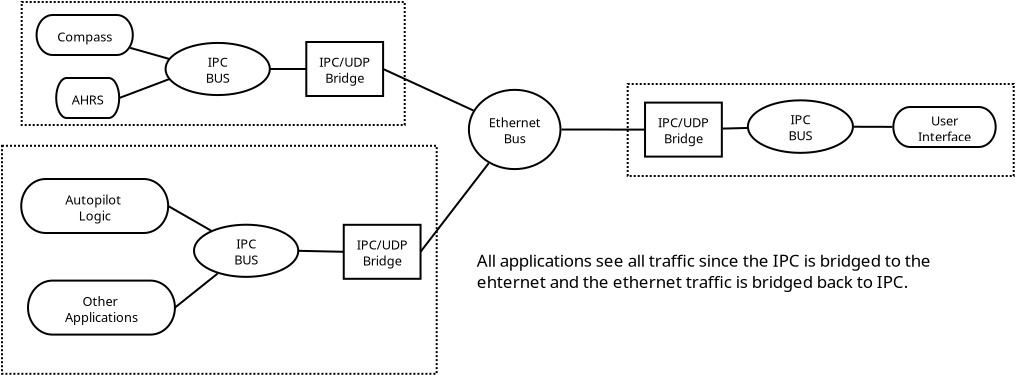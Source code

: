 <?xml version="1.0" encoding="UTF-8"?>
<dia:diagram xmlns:dia="http://www.lysator.liu.se/~alla/dia/">
  <dia:layer name="Background" visible="true" active="true">
    <dia:object type="Network - Bus" version="0" id="O0">
      <dia:attribute name="obj_pos">
        <dia:point val="36.7,13.05"/>
      </dia:attribute>
      <dia:attribute name="obj_bb">
        <dia:rectangle val="36.649,11.879;47.101,14.021"/>
      </dia:attribute>
      <dia:attribute name="conn_endpoints">
        <dia:point val="36.7,13.05"/>
        <dia:point val="47.05,12.85"/>
      </dia:attribute>
      <dia:attribute name="line_color">
        <dia:color val="#000000"/>
      </dia:attribute>
      <dia:attribute name="bus_handles">
        <dia:point val="38.198,14.021"/>
        <dia:point val="39.638,11.993"/>
        <dia:point val="41.155,13.964"/>
        <dia:point val="42.595,11.936"/>
        <dia:point val="44.112,13.907"/>
        <dia:point val="45.552,11.879"/>
      </dia:attribute>
    </dia:object>
    <dia:object type="Standard - Box" version="0" id="O1">
      <dia:attribute name="obj_pos">
        <dia:point val="33.15,10.7"/>
      </dia:attribute>
      <dia:attribute name="obj_bb">
        <dia:rectangle val="33.1,10.65;52.5,15.35"/>
      </dia:attribute>
      <dia:attribute name="elem_corner">
        <dia:point val="33.15,10.7"/>
      </dia:attribute>
      <dia:attribute name="elem_width">
        <dia:real val="19.3"/>
      </dia:attribute>
      <dia:attribute name="elem_height">
        <dia:real val="4.6"/>
      </dia:attribute>
      <dia:attribute name="border_width">
        <dia:real val="0.1"/>
      </dia:attribute>
      <dia:attribute name="show_background">
        <dia:boolean val="true"/>
      </dia:attribute>
      <dia:attribute name="line_style">
        <dia:enum val="4"/>
      </dia:attribute>
    </dia:object>
    <dia:object type="Standard - Box" version="0" id="O2">
      <dia:attribute name="obj_pos">
        <dia:point val="1.865,13.79"/>
      </dia:attribute>
      <dia:attribute name="obj_bb">
        <dia:rectangle val="1.815,13.74;23.65,25.24"/>
      </dia:attribute>
      <dia:attribute name="elem_corner">
        <dia:point val="1.865,13.79"/>
      </dia:attribute>
      <dia:attribute name="elem_width">
        <dia:real val="21.735"/>
      </dia:attribute>
      <dia:attribute name="elem_height">
        <dia:real val="11.4"/>
      </dia:attribute>
      <dia:attribute name="border_width">
        <dia:real val="0.1"/>
      </dia:attribute>
      <dia:attribute name="show_background">
        <dia:boolean val="true"/>
      </dia:attribute>
      <dia:attribute name="line_style">
        <dia:enum val="4"/>
      </dia:attribute>
    </dia:object>
    <dia:object type="Standard - Box" version="0" id="O3">
      <dia:attribute name="obj_pos">
        <dia:point val="2.85,6.6"/>
      </dia:attribute>
      <dia:attribute name="obj_bb">
        <dia:rectangle val="2.8,6.55;22.05,12.8"/>
      </dia:attribute>
      <dia:attribute name="elem_corner">
        <dia:point val="2.85,6.6"/>
      </dia:attribute>
      <dia:attribute name="elem_width">
        <dia:real val="19.15"/>
      </dia:attribute>
      <dia:attribute name="elem_height">
        <dia:real val="6.15"/>
      </dia:attribute>
      <dia:attribute name="border_width">
        <dia:real val="0.1"/>
      </dia:attribute>
      <dia:attribute name="show_background">
        <dia:boolean val="true"/>
      </dia:attribute>
      <dia:attribute name="line_style">
        <dia:enum val="4"/>
      </dia:attribute>
    </dia:object>
    <dia:object type="Flowchart - Terminal" version="1" id="O4">
      <dia:attribute name="obj_pos">
        <dia:point val="3.594,7.25"/>
      </dia:attribute>
      <dia:attribute name="obj_bb">
        <dia:rectangle val="3.544,7.2;8.456,9.3"/>
      </dia:attribute>
      <dia:attribute name="meta">
        <dia:composite type="dict"/>
      </dia:attribute>
      <dia:attribute name="elem_corner">
        <dia:point val="3.594,7.25"/>
      </dia:attribute>
      <dia:attribute name="elem_width">
        <dia:real val="4.811"/>
      </dia:attribute>
      <dia:attribute name="elem_height">
        <dia:real val="2"/>
      </dia:attribute>
      <dia:attribute name="line_width">
        <dia:real val="0.1"/>
      </dia:attribute>
      <dia:attribute name="line_colour">
        <dia:color val="#000000"/>
      </dia:attribute>
      <dia:attribute name="fill_colour">
        <dia:color val="#ffffff"/>
      </dia:attribute>
      <dia:attribute name="show_background">
        <dia:boolean val="true"/>
      </dia:attribute>
      <dia:attribute name="line_style">
        <dia:enum val="0"/>
        <dia:real val="1"/>
      </dia:attribute>
      <dia:attribute name="padding">
        <dia:real val="0.1"/>
      </dia:attribute>
      <dia:attribute name="text">
        <dia:composite type="text">
          <dia:attribute name="string">
            <dia:string>#Compass#</dia:string>
          </dia:attribute>
          <dia:attribute name="font">
            <dia:font family="sans" style="0" name="Helvetica"/>
          </dia:attribute>
          <dia:attribute name="height">
            <dia:real val="0.8"/>
          </dia:attribute>
          <dia:attribute name="pos">
            <dia:point val="6,8.5"/>
          </dia:attribute>
          <dia:attribute name="color">
            <dia:color val="#000000"/>
          </dia:attribute>
          <dia:attribute name="alignment">
            <dia:enum val="1"/>
          </dia:attribute>
        </dia:composite>
      </dia:attribute>
      <dia:attribute name="flip_horizontal">
        <dia:boolean val="false"/>
      </dia:attribute>
      <dia:attribute name="flip_vertical">
        <dia:boolean val="false"/>
      </dia:attribute>
      <dia:attribute name="subscale">
        <dia:real val="1"/>
      </dia:attribute>
    </dia:object>
    <dia:object type="Flowchart - Terminal" version="1" id="O5">
      <dia:attribute name="obj_pos">
        <dia:point val="4.575,10.4"/>
      </dia:attribute>
      <dia:attribute name="obj_bb">
        <dia:rectangle val="4.525,10.35;7.775,12.45"/>
      </dia:attribute>
      <dia:attribute name="meta">
        <dia:composite type="dict"/>
      </dia:attribute>
      <dia:attribute name="elem_corner">
        <dia:point val="4.575,10.4"/>
      </dia:attribute>
      <dia:attribute name="elem_width">
        <dia:real val="3.15"/>
      </dia:attribute>
      <dia:attribute name="elem_height">
        <dia:real val="2"/>
      </dia:attribute>
      <dia:attribute name="line_width">
        <dia:real val="0.1"/>
      </dia:attribute>
      <dia:attribute name="line_colour">
        <dia:color val="#000000"/>
      </dia:attribute>
      <dia:attribute name="fill_colour">
        <dia:color val="#ffffff"/>
      </dia:attribute>
      <dia:attribute name="show_background">
        <dia:boolean val="true"/>
      </dia:attribute>
      <dia:attribute name="line_style">
        <dia:enum val="0"/>
        <dia:real val="1"/>
      </dia:attribute>
      <dia:attribute name="padding">
        <dia:real val="0.1"/>
      </dia:attribute>
      <dia:attribute name="text">
        <dia:composite type="text">
          <dia:attribute name="string">
            <dia:string>#AHRS#</dia:string>
          </dia:attribute>
          <dia:attribute name="font">
            <dia:font family="sans" style="0" name="Helvetica"/>
          </dia:attribute>
          <dia:attribute name="height">
            <dia:real val="0.8"/>
          </dia:attribute>
          <dia:attribute name="pos">
            <dia:point val="6.15,11.65"/>
          </dia:attribute>
          <dia:attribute name="color">
            <dia:color val="#000000"/>
          </dia:attribute>
          <dia:attribute name="alignment">
            <dia:enum val="1"/>
          </dia:attribute>
        </dia:composite>
      </dia:attribute>
      <dia:attribute name="flip_horizontal">
        <dia:boolean val="false"/>
      </dia:attribute>
      <dia:attribute name="flip_vertical">
        <dia:boolean val="false"/>
      </dia:attribute>
      <dia:attribute name="subscale">
        <dia:real val="1"/>
      </dia:attribute>
    </dia:object>
    <dia:object type="Flowchart - Ellipse" version="0" id="O6">
      <dia:attribute name="obj_pos">
        <dia:point val="10.043,8.646"/>
      </dia:attribute>
      <dia:attribute name="obj_bb">
        <dia:rectangle val="9.993,8.596;15.307,11.303"/>
      </dia:attribute>
      <dia:attribute name="elem_corner">
        <dia:point val="10.043,8.646"/>
      </dia:attribute>
      <dia:attribute name="elem_width">
        <dia:real val="5.214"/>
      </dia:attribute>
      <dia:attribute name="elem_height">
        <dia:real val="2.607"/>
      </dia:attribute>
      <dia:attribute name="show_background">
        <dia:boolean val="true"/>
      </dia:attribute>
      <dia:attribute name="padding">
        <dia:real val="0.354"/>
      </dia:attribute>
      <dia:attribute name="text">
        <dia:composite type="text">
          <dia:attribute name="string">
            <dia:string>#IPC
BUS#</dia:string>
          </dia:attribute>
          <dia:attribute name="font">
            <dia:font family="sans" style="0" name="Helvetica"/>
          </dia:attribute>
          <dia:attribute name="height">
            <dia:real val="0.8"/>
          </dia:attribute>
          <dia:attribute name="pos">
            <dia:point val="12.65,9.793"/>
          </dia:attribute>
          <dia:attribute name="color">
            <dia:color val="#000000"/>
          </dia:attribute>
          <dia:attribute name="alignment">
            <dia:enum val="1"/>
          </dia:attribute>
        </dia:composite>
      </dia:attribute>
    </dia:object>
    <dia:object type="Standard - Line" version="0" id="O7">
      <dia:attribute name="obj_pos">
        <dia:point val="8.274,8.894"/>
      </dia:attribute>
      <dia:attribute name="obj_bb">
        <dia:rectangle val="8.213,8.832;10.303,9.513"/>
      </dia:attribute>
      <dia:attribute name="conn_endpoints">
        <dia:point val="8.274,8.894"/>
        <dia:point val="10.241,9.451"/>
      </dia:attribute>
      <dia:attribute name="numcp">
        <dia:int val="1"/>
      </dia:attribute>
      <dia:connections>
        <dia:connection handle="0" to="O4" connection="16"/>
        <dia:connection handle="1" to="O6" connection="7"/>
      </dia:connections>
    </dia:object>
    <dia:object type="Standard - Line" version="0" id="O8">
      <dia:attribute name="obj_pos">
        <dia:point val="7.725,11.4"/>
      </dia:attribute>
      <dia:attribute name="obj_bb">
        <dia:rectangle val="7.661,10.384;10.306,11.464"/>
      </dia:attribute>
      <dia:attribute name="conn_endpoints">
        <dia:point val="7.725,11.4"/>
        <dia:point val="10.241,10.449"/>
      </dia:attribute>
      <dia:attribute name="numcp">
        <dia:int val="1"/>
      </dia:attribute>
      <dia:connections>
        <dia:connection handle="0" to="O5" connection="10"/>
        <dia:connection handle="1" to="O6" connection="9"/>
      </dia:connections>
    </dia:object>
    <dia:object type="Flowchart - Box" version="0" id="O9">
      <dia:attribute name="obj_pos">
        <dia:point val="17.08,8.6"/>
      </dia:attribute>
      <dia:attribute name="obj_bb">
        <dia:rectangle val="17.03,8.55;20.97,11.35"/>
      </dia:attribute>
      <dia:attribute name="elem_corner">
        <dia:point val="17.08,8.6"/>
      </dia:attribute>
      <dia:attribute name="elem_width">
        <dia:real val="3.84"/>
      </dia:attribute>
      <dia:attribute name="elem_height">
        <dia:real val="2.7"/>
      </dia:attribute>
      <dia:attribute name="show_background">
        <dia:boolean val="true"/>
      </dia:attribute>
      <dia:attribute name="padding">
        <dia:real val="0.5"/>
      </dia:attribute>
      <dia:attribute name="text">
        <dia:composite type="text">
          <dia:attribute name="string">
            <dia:string>#IPC/UDP
Bridge#</dia:string>
          </dia:attribute>
          <dia:attribute name="font">
            <dia:font family="sans" style="0" name="Helvetica"/>
          </dia:attribute>
          <dia:attribute name="height">
            <dia:real val="0.8"/>
          </dia:attribute>
          <dia:attribute name="pos">
            <dia:point val="19,9.793"/>
          </dia:attribute>
          <dia:attribute name="color">
            <dia:color val="#000000"/>
          </dia:attribute>
          <dia:attribute name="alignment">
            <dia:enum val="1"/>
          </dia:attribute>
        </dia:composite>
      </dia:attribute>
    </dia:object>
    <dia:object type="Standard - Text" version="1" id="O10">
      <dia:attribute name="obj_pos">
        <dia:point val="12.65,9.95"/>
      </dia:attribute>
      <dia:attribute name="obj_bb">
        <dia:rectangle val="12.65,9.307;12.65,10.085"/>
      </dia:attribute>
      <dia:attribute name="text">
        <dia:composite type="text">
          <dia:attribute name="string">
            <dia:string>##</dia:string>
          </dia:attribute>
          <dia:attribute name="font">
            <dia:font family="sans" style="0" name="Helvetica"/>
          </dia:attribute>
          <dia:attribute name="height">
            <dia:real val="0.8"/>
          </dia:attribute>
          <dia:attribute name="pos">
            <dia:point val="12.65,9.95"/>
          </dia:attribute>
          <dia:attribute name="color">
            <dia:color val="#000000"/>
          </dia:attribute>
          <dia:attribute name="alignment">
            <dia:enum val="0"/>
          </dia:attribute>
        </dia:composite>
      </dia:attribute>
      <dia:attribute name="valign">
        <dia:enum val="3"/>
      </dia:attribute>
      <dia:connections>
        <dia:connection handle="0" to="O6" connection="16"/>
      </dia:connections>
    </dia:object>
    <dia:object type="Standard - Line" version="0" id="O11">
      <dia:attribute name="obj_pos">
        <dia:point val="15.257,9.95"/>
      </dia:attribute>
      <dia:attribute name="obj_bb">
        <dia:rectangle val="15.207,9.9;17.13,10"/>
      </dia:attribute>
      <dia:attribute name="conn_endpoints">
        <dia:point val="15.257,9.95"/>
        <dia:point val="17.08,9.95"/>
      </dia:attribute>
      <dia:attribute name="numcp">
        <dia:int val="1"/>
      </dia:attribute>
      <dia:connections>
        <dia:connection handle="0" to="O6" connection="0"/>
        <dia:connection handle="1" to="O9" connection="7"/>
      </dia:connections>
    </dia:object>
    <dia:object type="Flowchart - Terminal" version="1" id="O12">
      <dia:attribute name="obj_pos">
        <dia:point val="2.827,15.45"/>
      </dia:attribute>
      <dia:attribute name="obj_bb">
        <dia:rectangle val="2.777,15.4;10.223,18.2"/>
      </dia:attribute>
      <dia:attribute name="meta">
        <dia:composite type="dict"/>
      </dia:attribute>
      <dia:attribute name="elem_corner">
        <dia:point val="2.827,15.45"/>
      </dia:attribute>
      <dia:attribute name="elem_width">
        <dia:real val="7.346"/>
      </dia:attribute>
      <dia:attribute name="elem_height">
        <dia:real val="2.7"/>
      </dia:attribute>
      <dia:attribute name="line_width">
        <dia:real val="0.1"/>
      </dia:attribute>
      <dia:attribute name="line_colour">
        <dia:color val="#000000"/>
      </dia:attribute>
      <dia:attribute name="fill_colour">
        <dia:color val="#ffffff"/>
      </dia:attribute>
      <dia:attribute name="show_background">
        <dia:boolean val="true"/>
      </dia:attribute>
      <dia:attribute name="line_style">
        <dia:enum val="0"/>
        <dia:real val="1"/>
      </dia:attribute>
      <dia:attribute name="padding">
        <dia:real val="0.1"/>
      </dia:attribute>
      <dia:attribute name="text">
        <dia:composite type="text">
          <dia:attribute name="string">
            <dia:string>#Autopilot 
Logic#</dia:string>
          </dia:attribute>
          <dia:attribute name="font">
            <dia:font family="sans" style="0" name="Helvetica"/>
          </dia:attribute>
          <dia:attribute name="height">
            <dia:real val="0.8"/>
          </dia:attribute>
          <dia:attribute name="pos">
            <dia:point val="6.5,16.65"/>
          </dia:attribute>
          <dia:attribute name="color">
            <dia:color val="#000000"/>
          </dia:attribute>
          <dia:attribute name="alignment">
            <dia:enum val="1"/>
          </dia:attribute>
        </dia:composite>
      </dia:attribute>
      <dia:attribute name="flip_horizontal">
        <dia:boolean val="false"/>
      </dia:attribute>
      <dia:attribute name="flip_vertical">
        <dia:boolean val="false"/>
      </dia:attribute>
      <dia:attribute name="subscale">
        <dia:real val="1"/>
      </dia:attribute>
    </dia:object>
    <dia:object type="Flowchart - Ellipse" version="0" id="O13">
      <dia:attribute name="obj_pos">
        <dia:point val="11.465,17.736"/>
      </dia:attribute>
      <dia:attribute name="obj_bb">
        <dia:rectangle val="11.415,17.686;16.729,20.393"/>
      </dia:attribute>
      <dia:attribute name="elem_corner">
        <dia:point val="11.465,17.736"/>
      </dia:attribute>
      <dia:attribute name="elem_width">
        <dia:real val="5.214"/>
      </dia:attribute>
      <dia:attribute name="elem_height">
        <dia:real val="2.607"/>
      </dia:attribute>
      <dia:attribute name="show_background">
        <dia:boolean val="true"/>
      </dia:attribute>
      <dia:attribute name="padding">
        <dia:real val="0.354"/>
      </dia:attribute>
      <dia:attribute name="text">
        <dia:composite type="text">
          <dia:attribute name="string">
            <dia:string>#IPC
BUS#</dia:string>
          </dia:attribute>
          <dia:attribute name="font">
            <dia:font family="sans" style="0" name="Helvetica"/>
          </dia:attribute>
          <dia:attribute name="height">
            <dia:real val="0.8"/>
          </dia:attribute>
          <dia:attribute name="pos">
            <dia:point val="14.072,18.883"/>
          </dia:attribute>
          <dia:attribute name="color">
            <dia:color val="#000000"/>
          </dia:attribute>
          <dia:attribute name="alignment">
            <dia:enum val="1"/>
          </dia:attribute>
        </dia:composite>
      </dia:attribute>
    </dia:object>
    <dia:object type="Flowchart - Box" version="0" id="O14">
      <dia:attribute name="obj_pos">
        <dia:point val="18.952,17.74"/>
      </dia:attribute>
      <dia:attribute name="obj_bb">
        <dia:rectangle val="18.902,17.69;22.842,20.49"/>
      </dia:attribute>
      <dia:attribute name="elem_corner">
        <dia:point val="18.952,17.74"/>
      </dia:attribute>
      <dia:attribute name="elem_width">
        <dia:real val="3.84"/>
      </dia:attribute>
      <dia:attribute name="elem_height">
        <dia:real val="2.7"/>
      </dia:attribute>
      <dia:attribute name="show_background">
        <dia:boolean val="true"/>
      </dia:attribute>
      <dia:attribute name="padding">
        <dia:real val="0.5"/>
      </dia:attribute>
      <dia:attribute name="text">
        <dia:composite type="text">
          <dia:attribute name="string">
            <dia:string>#IPC/UDP
Bridge#</dia:string>
          </dia:attribute>
          <dia:attribute name="font">
            <dia:font family="sans" style="0" name="Helvetica"/>
          </dia:attribute>
          <dia:attribute name="height">
            <dia:real val="0.8"/>
          </dia:attribute>
          <dia:attribute name="pos">
            <dia:point val="20.872,18.933"/>
          </dia:attribute>
          <dia:attribute name="color">
            <dia:color val="#000000"/>
          </dia:attribute>
          <dia:attribute name="alignment">
            <dia:enum val="1"/>
          </dia:attribute>
        </dia:composite>
      </dia:attribute>
    </dia:object>
    <dia:object type="Standard - Text" version="1" id="O15">
      <dia:attribute name="obj_pos">
        <dia:point val="14.072,19.04"/>
      </dia:attribute>
      <dia:attribute name="obj_bb">
        <dia:rectangle val="14.072,18.398;14.072,19.175"/>
      </dia:attribute>
      <dia:attribute name="text">
        <dia:composite type="text">
          <dia:attribute name="string">
            <dia:string>##</dia:string>
          </dia:attribute>
          <dia:attribute name="font">
            <dia:font family="sans" style="0" name="Helvetica"/>
          </dia:attribute>
          <dia:attribute name="height">
            <dia:real val="0.8"/>
          </dia:attribute>
          <dia:attribute name="pos">
            <dia:point val="14.072,19.04"/>
          </dia:attribute>
          <dia:attribute name="color">
            <dia:color val="#000000"/>
          </dia:attribute>
          <dia:attribute name="alignment">
            <dia:enum val="0"/>
          </dia:attribute>
        </dia:composite>
      </dia:attribute>
      <dia:attribute name="valign">
        <dia:enum val="3"/>
      </dia:attribute>
      <dia:connections>
        <dia:connection handle="0" to="O13" connection="16"/>
      </dia:connections>
    </dia:object>
    <dia:object type="Standard - Line" version="0" id="O16">
      <dia:attribute name="obj_pos">
        <dia:point val="16.679,19.04"/>
      </dia:attribute>
      <dia:attribute name="obj_bb">
        <dia:rectangle val="16.628,18.989;19.003,19.141"/>
      </dia:attribute>
      <dia:attribute name="conn_endpoints">
        <dia:point val="16.679,19.04"/>
        <dia:point val="18.952,19.09"/>
      </dia:attribute>
      <dia:attribute name="numcp">
        <dia:int val="1"/>
      </dia:attribute>
      <dia:connections>
        <dia:connection handle="0" to="O13" connection="0"/>
        <dia:connection handle="1" to="O14" connection="7"/>
      </dia:connections>
    </dia:object>
    <dia:object type="Flowchart - Ellipse" version="0" id="O17">
      <dia:attribute name="obj_pos">
        <dia:point val="39.16,11.517"/>
      </dia:attribute>
      <dia:attribute name="obj_bb">
        <dia:rectangle val="39.111,11.467;44.464,14.193"/>
      </dia:attribute>
      <dia:attribute name="elem_corner">
        <dia:point val="39.16,11.517"/>
      </dia:attribute>
      <dia:attribute name="elem_width">
        <dia:real val="5.253"/>
      </dia:attribute>
      <dia:attribute name="elem_height">
        <dia:real val="2.626"/>
      </dia:attribute>
      <dia:attribute name="show_background">
        <dia:boolean val="true"/>
      </dia:attribute>
      <dia:attribute name="padding">
        <dia:real val="0.354"/>
      </dia:attribute>
      <dia:attribute name="text">
        <dia:composite type="text">
          <dia:attribute name="string">
            <dia:string>#IPC
BUS#</dia:string>
          </dia:attribute>
          <dia:attribute name="font">
            <dia:font family="sans" style="0" name="Helvetica"/>
          </dia:attribute>
          <dia:attribute name="height">
            <dia:real val="0.8"/>
          </dia:attribute>
          <dia:attribute name="pos">
            <dia:point val="41.787,12.672"/>
          </dia:attribute>
          <dia:attribute name="color">
            <dia:color val="#000000"/>
          </dia:attribute>
          <dia:attribute name="alignment">
            <dia:enum val="1"/>
          </dia:attribute>
        </dia:composite>
      </dia:attribute>
    </dia:object>
    <dia:object type="Flowchart - Box" version="0" id="O18">
      <dia:attribute name="obj_pos">
        <dia:point val="34.017,11.63"/>
      </dia:attribute>
      <dia:attribute name="obj_bb">
        <dia:rectangle val="33.967,11.58;37.907,14.38"/>
      </dia:attribute>
      <dia:attribute name="elem_corner">
        <dia:point val="34.017,11.63"/>
      </dia:attribute>
      <dia:attribute name="elem_width">
        <dia:real val="3.84"/>
      </dia:attribute>
      <dia:attribute name="elem_height">
        <dia:real val="2.7"/>
      </dia:attribute>
      <dia:attribute name="show_background">
        <dia:boolean val="true"/>
      </dia:attribute>
      <dia:attribute name="padding">
        <dia:real val="0.5"/>
      </dia:attribute>
      <dia:attribute name="text">
        <dia:composite type="text">
          <dia:attribute name="string">
            <dia:string>#IPC/UDP
Bridge#</dia:string>
          </dia:attribute>
          <dia:attribute name="font">
            <dia:font family="sans" style="0" name="Helvetica"/>
          </dia:attribute>
          <dia:attribute name="height">
            <dia:real val="0.8"/>
          </dia:attribute>
          <dia:attribute name="pos">
            <dia:point val="35.937,12.822"/>
          </dia:attribute>
          <dia:attribute name="color">
            <dia:color val="#000000"/>
          </dia:attribute>
          <dia:attribute name="alignment">
            <dia:enum val="1"/>
          </dia:attribute>
        </dia:composite>
      </dia:attribute>
    </dia:object>
    <dia:object type="Standard - Text" version="1" id="O19">
      <dia:attribute name="obj_pos">
        <dia:point val="41.787,12.83"/>
      </dia:attribute>
      <dia:attribute name="obj_bb">
        <dia:rectangle val="41.787,12.188;41.787,12.965"/>
      </dia:attribute>
      <dia:attribute name="text">
        <dia:composite type="text">
          <dia:attribute name="string">
            <dia:string>##</dia:string>
          </dia:attribute>
          <dia:attribute name="font">
            <dia:font family="sans" style="0" name="Helvetica"/>
          </dia:attribute>
          <dia:attribute name="height">
            <dia:real val="0.8"/>
          </dia:attribute>
          <dia:attribute name="pos">
            <dia:point val="41.787,12.83"/>
          </dia:attribute>
          <dia:attribute name="color">
            <dia:color val="#000000"/>
          </dia:attribute>
          <dia:attribute name="alignment">
            <dia:enum val="0"/>
          </dia:attribute>
        </dia:composite>
      </dia:attribute>
      <dia:attribute name="valign">
        <dia:enum val="3"/>
      </dia:attribute>
      <dia:connections>
        <dia:connection handle="0" to="O17" connection="16"/>
      </dia:connections>
    </dia:object>
    <dia:object type="Standard - Line" version="0" id="O20">
      <dia:attribute name="obj_pos">
        <dia:point val="39.125,12.898"/>
      </dia:attribute>
      <dia:attribute name="obj_bb">
        <dia:rectangle val="37.854,12.847;39.176,12.981"/>
      </dia:attribute>
      <dia:attribute name="conn_endpoints">
        <dia:point val="39.125,12.898"/>
        <dia:point val="37.905,12.93"/>
      </dia:attribute>
      <dia:attribute name="numcp">
        <dia:int val="1"/>
      </dia:attribute>
      <dia:connections>
        <dia:connection handle="0" to="O17" connection="16"/>
        <dia:connection handle="1" to="O18" connection="16"/>
      </dia:connections>
    </dia:object>
    <dia:object type="Standard - Line" version="0" id="O21">
      <dia:attribute name="obj_pos">
        <dia:point val="10.173,16.8"/>
      </dia:attribute>
      <dia:attribute name="obj_bb">
        <dia:rectangle val="10.105,16.732;12.387,18.101"/>
      </dia:attribute>
      <dia:attribute name="conn_endpoints">
        <dia:point val="10.173,16.8"/>
        <dia:point val="12.319,18.033"/>
      </dia:attribute>
      <dia:attribute name="numcp">
        <dia:int val="1"/>
      </dia:attribute>
      <dia:connections>
        <dia:connection handle="0" to="O12" connection="10"/>
        <dia:connection handle="1" to="O13" connection="16"/>
      </dia:connections>
    </dia:object>
    <dia:object type="Flowchart - Terminal" version="1" id="O22">
      <dia:attribute name="obj_pos">
        <dia:point val="46.432,11.85"/>
      </dia:attribute>
      <dia:attribute name="obj_bb">
        <dia:rectangle val="46.383,11.8;51.6,13.9"/>
      </dia:attribute>
      <dia:attribute name="meta">
        <dia:composite type="dict"/>
      </dia:attribute>
      <dia:attribute name="elem_corner">
        <dia:point val="46.432,11.85"/>
      </dia:attribute>
      <dia:attribute name="elem_width">
        <dia:real val="5.117"/>
      </dia:attribute>
      <dia:attribute name="elem_height">
        <dia:real val="2"/>
      </dia:attribute>
      <dia:attribute name="line_width">
        <dia:real val="0.1"/>
      </dia:attribute>
      <dia:attribute name="line_colour">
        <dia:color val="#000000"/>
      </dia:attribute>
      <dia:attribute name="fill_colour">
        <dia:color val="#ffffff"/>
      </dia:attribute>
      <dia:attribute name="show_background">
        <dia:boolean val="true"/>
      </dia:attribute>
      <dia:attribute name="line_style">
        <dia:enum val="0"/>
        <dia:real val="1"/>
      </dia:attribute>
      <dia:attribute name="padding">
        <dia:real val="0.1"/>
      </dia:attribute>
      <dia:attribute name="text">
        <dia:composite type="text">
          <dia:attribute name="string">
            <dia:string>#User
Interface#</dia:string>
          </dia:attribute>
          <dia:attribute name="font">
            <dia:font family="sans" style="0" name="Helvetica"/>
          </dia:attribute>
          <dia:attribute name="height">
            <dia:real val="0.8"/>
          </dia:attribute>
          <dia:attribute name="pos">
            <dia:point val="48.991,12.7"/>
          </dia:attribute>
          <dia:attribute name="color">
            <dia:color val="#000000"/>
          </dia:attribute>
          <dia:attribute name="alignment">
            <dia:enum val="1"/>
          </dia:attribute>
        </dia:composite>
      </dia:attribute>
      <dia:attribute name="flip_horizontal">
        <dia:boolean val="false"/>
      </dia:attribute>
      <dia:attribute name="flip_vertical">
        <dia:boolean val="false"/>
      </dia:attribute>
      <dia:attribute name="subscale">
        <dia:real val="1"/>
      </dia:attribute>
    </dia:object>
    <dia:object type="Standard - Line" version="0" id="O23">
      <dia:attribute name="obj_pos">
        <dia:point val="44.462,12.837"/>
      </dia:attribute>
      <dia:attribute name="obj_bb">
        <dia:rectangle val="44.412,12.787;46.433,12.893"/>
      </dia:attribute>
      <dia:attribute name="conn_endpoints">
        <dia:point val="44.462,12.837"/>
        <dia:point val="46.382,12.843"/>
      </dia:attribute>
      <dia:attribute name="numcp">
        <dia:int val="1"/>
      </dia:attribute>
      <dia:connections>
        <dia:connection handle="0" to="O17" connection="16"/>
        <dia:connection handle="1" to="O22" connection="16"/>
      </dia:connections>
    </dia:object>
    <dia:object type="Flowchart - Ellipse" version="0" id="O24">
      <dia:attribute name="obj_pos">
        <dia:point val="25.209,10.992"/>
      </dia:attribute>
      <dia:attribute name="obj_bb">
        <dia:rectangle val="25.16,10.942;29.84,15.005"/>
      </dia:attribute>
      <dia:attribute name="elem_corner">
        <dia:point val="25.209,10.992"/>
      </dia:attribute>
      <dia:attribute name="elem_width">
        <dia:real val="4.581"/>
      </dia:attribute>
      <dia:attribute name="elem_height">
        <dia:real val="3.963"/>
      </dia:attribute>
      <dia:attribute name="show_background">
        <dia:boolean val="true"/>
      </dia:attribute>
      <dia:attribute name="padding">
        <dia:real val="0.354"/>
      </dia:attribute>
      <dia:attribute name="text">
        <dia:composite type="text">
          <dia:attribute name="string">
            <dia:string>#Ethernet
Bus#</dia:string>
          </dia:attribute>
          <dia:attribute name="font">
            <dia:font family="sans" style="0" name="Helvetica"/>
          </dia:attribute>
          <dia:attribute name="height">
            <dia:real val="0.8"/>
          </dia:attribute>
          <dia:attribute name="pos">
            <dia:point val="27.5,12.816"/>
          </dia:attribute>
          <dia:attribute name="color">
            <dia:color val="#000000"/>
          </dia:attribute>
          <dia:attribute name="alignment">
            <dia:enum val="1"/>
          </dia:attribute>
        </dia:composite>
      </dia:attribute>
    </dia:object>
    <dia:object type="Standard - Text" version="1" id="O25">
      <dia:attribute name="obj_pos">
        <dia:point val="27.5,12.973"/>
      </dia:attribute>
      <dia:attribute name="obj_bb">
        <dia:rectangle val="27.5,12.331;27.5,13.108"/>
      </dia:attribute>
      <dia:attribute name="text">
        <dia:composite type="text">
          <dia:attribute name="string">
            <dia:string>##</dia:string>
          </dia:attribute>
          <dia:attribute name="font">
            <dia:font family="sans" style="0" name="Helvetica"/>
          </dia:attribute>
          <dia:attribute name="height">
            <dia:real val="0.8"/>
          </dia:attribute>
          <dia:attribute name="pos">
            <dia:point val="27.5,12.973"/>
          </dia:attribute>
          <dia:attribute name="color">
            <dia:color val="#000000"/>
          </dia:attribute>
          <dia:attribute name="alignment">
            <dia:enum val="0"/>
          </dia:attribute>
        </dia:composite>
      </dia:attribute>
      <dia:attribute name="valign">
        <dia:enum val="3"/>
      </dia:attribute>
      <dia:connections>
        <dia:connection handle="0" to="O24" connection="16"/>
      </dia:connections>
    </dia:object>
    <dia:object type="Standard - Line" version="0" id="O26">
      <dia:attribute name="obj_pos">
        <dia:point val="20.92,9.95"/>
      </dia:attribute>
      <dia:attribute name="obj_bb">
        <dia:rectangle val="20.854,9.884;25.504,12.092"/>
      </dia:attribute>
      <dia:attribute name="conn_endpoints">
        <dia:point val="20.92,9.95"/>
        <dia:point val="25.437,12.026"/>
      </dia:attribute>
      <dia:attribute name="numcp">
        <dia:int val="1"/>
      </dia:attribute>
      <dia:connections>
        <dia:connection handle="0" to="O9" connection="8"/>
        <dia:connection handle="1" to="O24" connection="16"/>
      </dia:connections>
    </dia:object>
    <dia:object type="Standard - Line" version="0" id="O27">
      <dia:attribute name="obj_pos">
        <dia:point val="22.792,19.09"/>
      </dia:attribute>
      <dia:attribute name="obj_bb">
        <dia:rectangle val="22.722,14.592;26.27,19.16"/>
      </dia:attribute>
      <dia:attribute name="conn_endpoints">
        <dia:point val="22.792,19.09"/>
        <dia:point val="26.2,14.663"/>
      </dia:attribute>
      <dia:attribute name="numcp">
        <dia:int val="1"/>
      </dia:attribute>
      <dia:connections>
        <dia:connection handle="0" to="O14" connection="8"/>
        <dia:connection handle="1" to="O24" connection="16"/>
      </dia:connections>
    </dia:object>
    <dia:object type="Standard - Line" version="0" id="O28">
      <dia:attribute name="obj_pos">
        <dia:point val="34.017,12.98"/>
      </dia:attribute>
      <dia:attribute name="obj_bb">
        <dia:rectangle val="29.79,12.926;34.067,13.03"/>
      </dia:attribute>
      <dia:attribute name="conn_endpoints">
        <dia:point val="34.017,12.98"/>
        <dia:point val="29.84,12.976"/>
      </dia:attribute>
      <dia:attribute name="numcp">
        <dia:int val="1"/>
      </dia:attribute>
      <dia:connections>
        <dia:connection handle="0" to="O18" connection="7"/>
        <dia:connection handle="1" to="O24" connection="16"/>
      </dia:connections>
    </dia:object>
    <dia:object type="Flowchart - Terminal" version="1" id="O29">
      <dia:attribute name="obj_pos">
        <dia:point val="3.165,20.53"/>
      </dia:attribute>
      <dia:attribute name="obj_bb">
        <dia:rectangle val="3.115,20.48;10.561,23.28"/>
      </dia:attribute>
      <dia:attribute name="meta">
        <dia:composite type="dict"/>
      </dia:attribute>
      <dia:attribute name="elem_corner">
        <dia:point val="3.165,20.53"/>
      </dia:attribute>
      <dia:attribute name="elem_width">
        <dia:real val="7.346"/>
      </dia:attribute>
      <dia:attribute name="elem_height">
        <dia:real val="2.7"/>
      </dia:attribute>
      <dia:attribute name="line_width">
        <dia:real val="0.1"/>
      </dia:attribute>
      <dia:attribute name="line_colour">
        <dia:color val="#000000"/>
      </dia:attribute>
      <dia:attribute name="fill_colour">
        <dia:color val="#ffffff"/>
      </dia:attribute>
      <dia:attribute name="show_background">
        <dia:boolean val="true"/>
      </dia:attribute>
      <dia:attribute name="line_style">
        <dia:enum val="0"/>
        <dia:real val="1"/>
      </dia:attribute>
      <dia:attribute name="padding">
        <dia:real val="0.1"/>
      </dia:attribute>
      <dia:attribute name="text">
        <dia:composite type="text">
          <dia:attribute name="string">
            <dia:string>#Other 
Applications#</dia:string>
          </dia:attribute>
          <dia:attribute name="font">
            <dia:font family="sans" style="0" name="Helvetica"/>
          </dia:attribute>
          <dia:attribute name="height">
            <dia:real val="0.8"/>
          </dia:attribute>
          <dia:attribute name="pos">
            <dia:point val="6.838,21.73"/>
          </dia:attribute>
          <dia:attribute name="color">
            <dia:color val="#000000"/>
          </dia:attribute>
          <dia:attribute name="alignment">
            <dia:enum val="1"/>
          </dia:attribute>
        </dia:composite>
      </dia:attribute>
      <dia:attribute name="flip_horizontal">
        <dia:boolean val="false"/>
      </dia:attribute>
      <dia:attribute name="flip_vertical">
        <dia:boolean val="false"/>
      </dia:attribute>
      <dia:attribute name="subscale">
        <dia:real val="1"/>
      </dia:attribute>
    </dia:object>
    <dia:object type="Standard - Line" version="0" id="O30">
      <dia:attribute name="obj_pos">
        <dia:point val="10.511,21.88"/>
      </dia:attribute>
      <dia:attribute name="obj_bb">
        <dia:rectangle val="10.441,20.105;12.719,21.95"/>
      </dia:attribute>
      <dia:attribute name="conn_endpoints">
        <dia:point val="10.511,21.88"/>
        <dia:point val="12.649,20.175"/>
      </dia:attribute>
      <dia:attribute name="numcp">
        <dia:int val="1"/>
      </dia:attribute>
      <dia:connections>
        <dia:connection handle="0" to="O29" connection="10"/>
        <dia:connection handle="1" to="O13" connection="16"/>
      </dia:connections>
    </dia:object>
    <dia:object type="Standard - Text" version="1" id="O31">
      <dia:attribute name="obj_pos">
        <dia:point val="25.6,19.84"/>
      </dia:attribute>
      <dia:attribute name="obj_bb">
        <dia:rectangle val="25.6,18.988;51.26,21.076"/>
      </dia:attribute>
      <dia:attribute name="text">
        <dia:composite type="text">
          <dia:attribute name="string">
            <dia:string>#All applications see all traffic since the IPC is bridged to the 
ehternet and the ethernet traffic is bridged back to IPC.#</dia:string>
          </dia:attribute>
          <dia:attribute name="font">
            <dia:font family="sans" style="0" name="Helvetica"/>
          </dia:attribute>
          <dia:attribute name="height">
            <dia:real val="1.058"/>
          </dia:attribute>
          <dia:attribute name="pos">
            <dia:point val="25.6,19.84"/>
          </dia:attribute>
          <dia:attribute name="color">
            <dia:color val="#000000"/>
          </dia:attribute>
          <dia:attribute name="alignment">
            <dia:enum val="0"/>
          </dia:attribute>
        </dia:composite>
      </dia:attribute>
      <dia:attribute name="valign">
        <dia:enum val="3"/>
      </dia:attribute>
    </dia:object>
  </dia:layer>
</dia:diagram>
